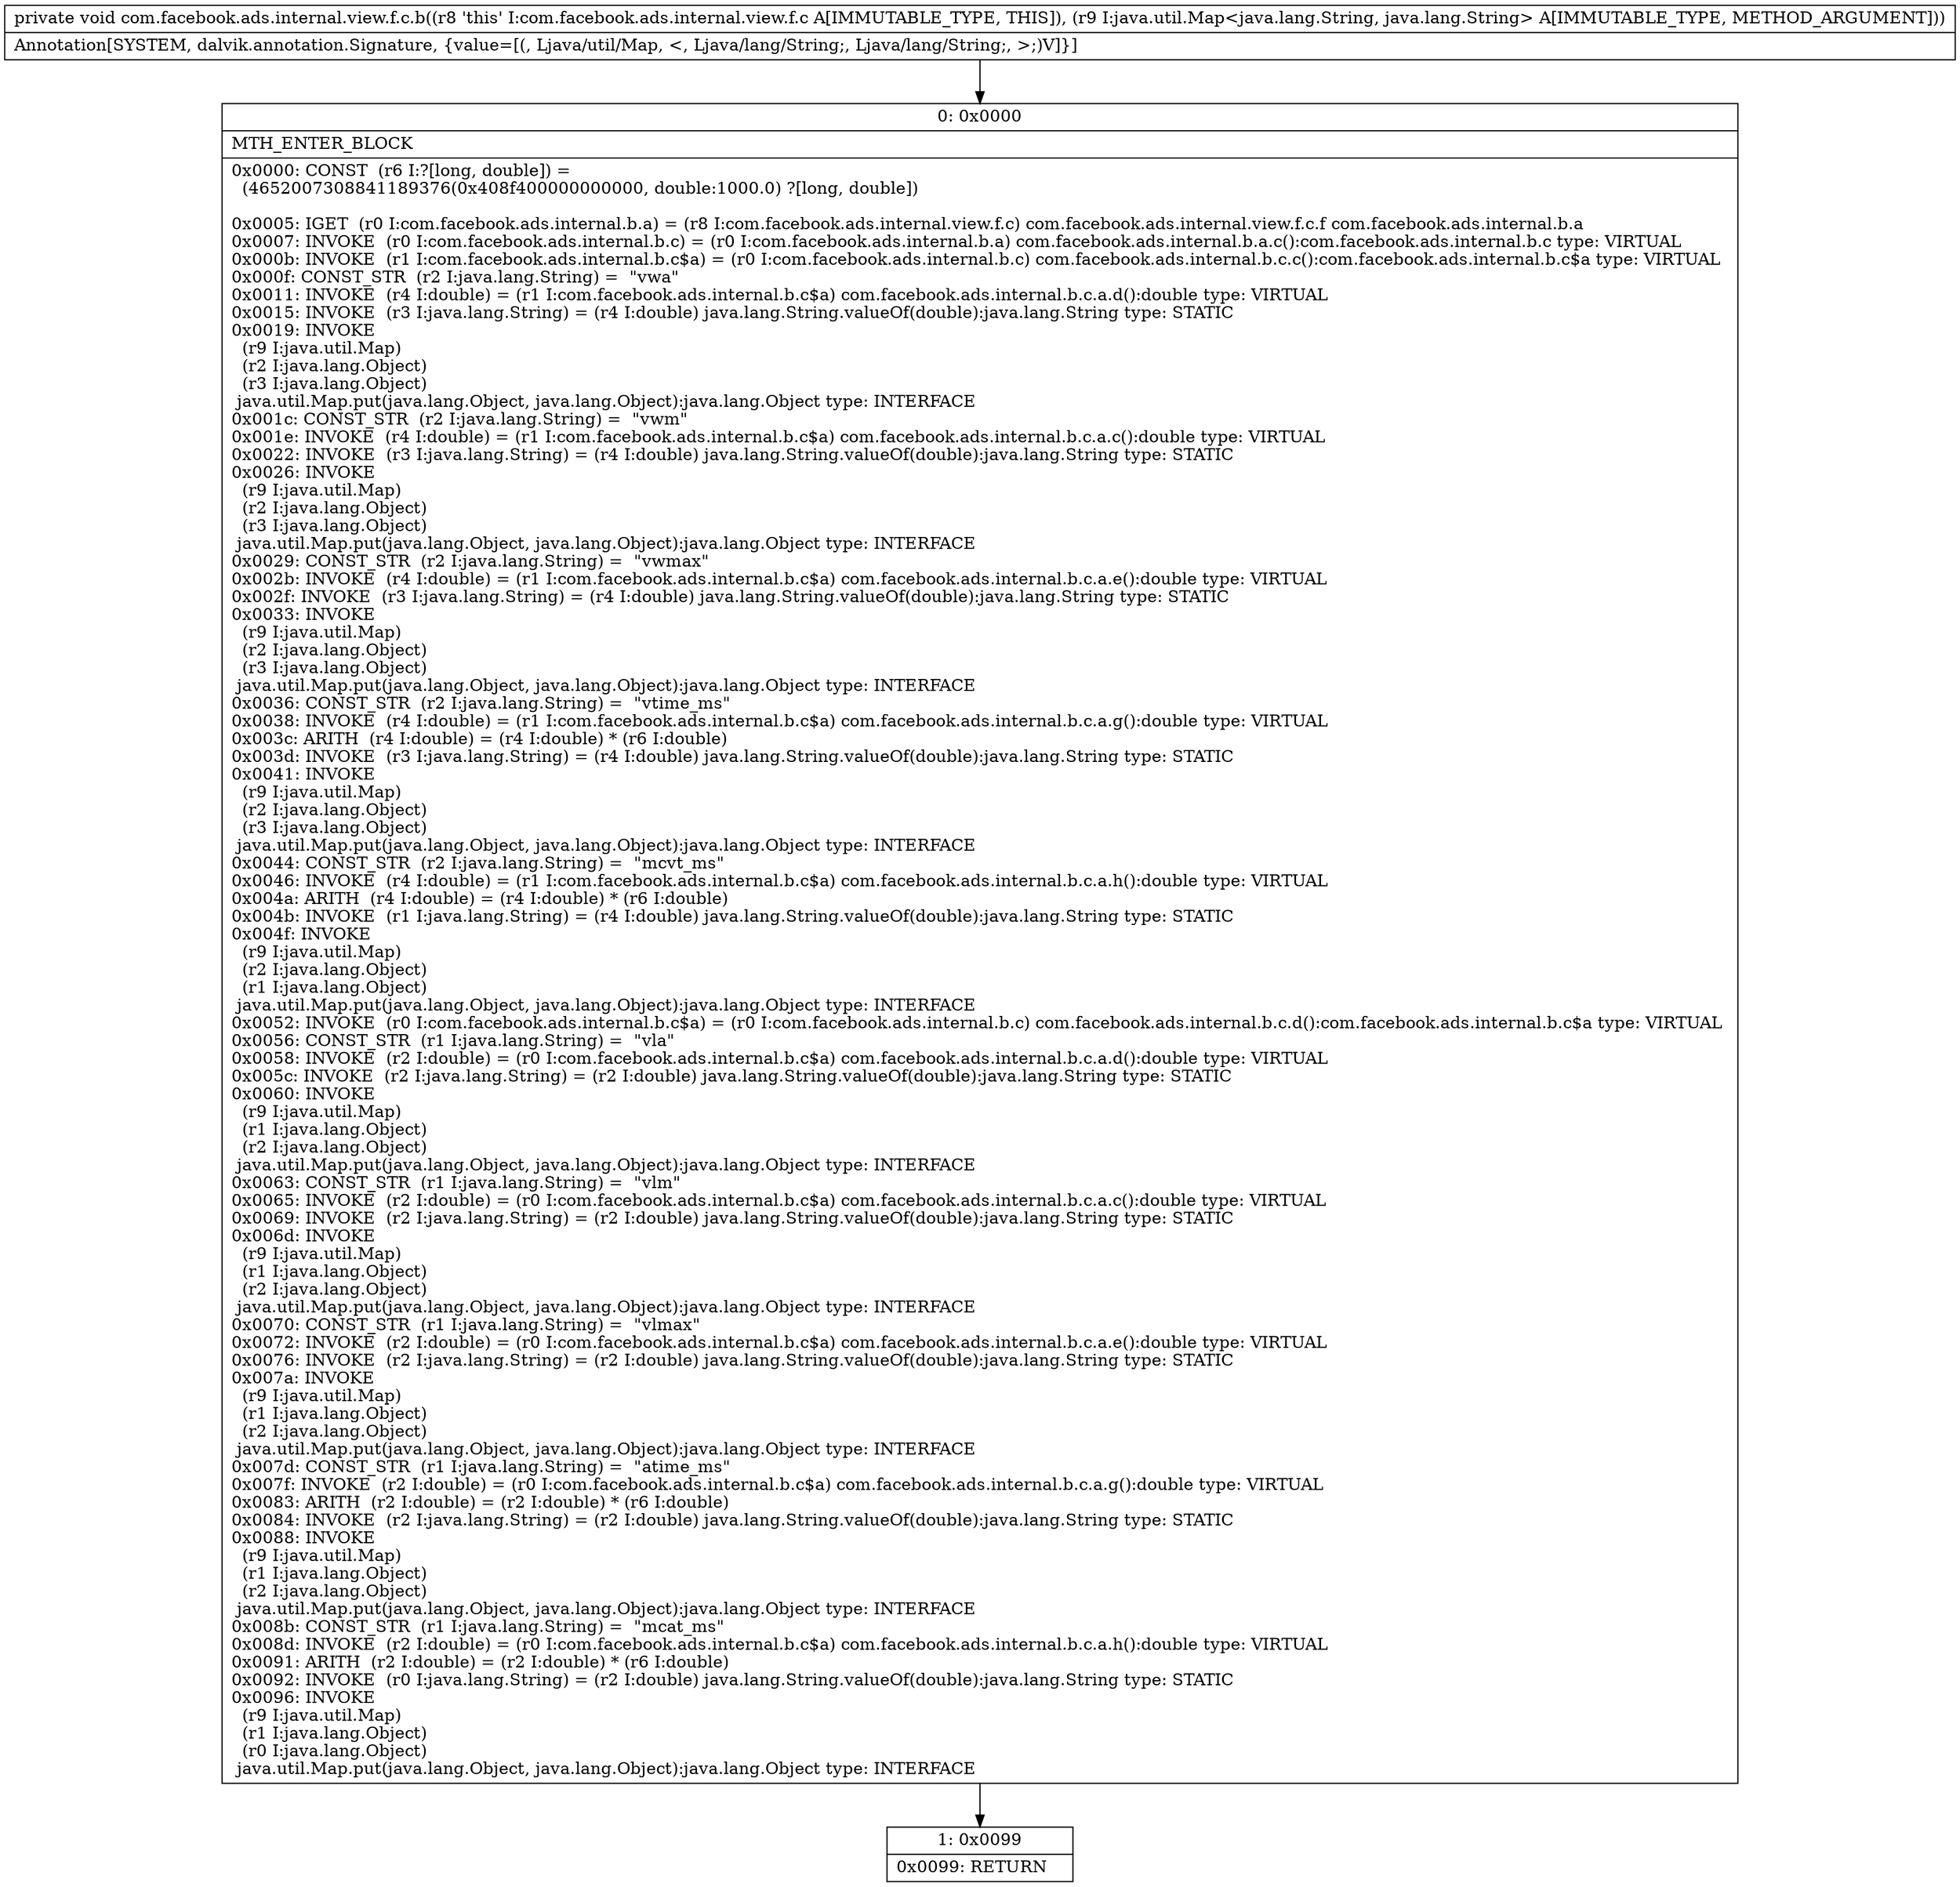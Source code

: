 digraph "CFG forcom.facebook.ads.internal.view.f.c.b(Ljava\/util\/Map;)V" {
Node_0 [shape=record,label="{0\:\ 0x0000|MTH_ENTER_BLOCK\l|0x0000: CONST  (r6 I:?[long, double]) = \l  (4652007308841189376(0x408f400000000000, double:1000.0) ?[long, double])\l \l0x0005: IGET  (r0 I:com.facebook.ads.internal.b.a) = (r8 I:com.facebook.ads.internal.view.f.c) com.facebook.ads.internal.view.f.c.f com.facebook.ads.internal.b.a \l0x0007: INVOKE  (r0 I:com.facebook.ads.internal.b.c) = (r0 I:com.facebook.ads.internal.b.a) com.facebook.ads.internal.b.a.c():com.facebook.ads.internal.b.c type: VIRTUAL \l0x000b: INVOKE  (r1 I:com.facebook.ads.internal.b.c$a) = (r0 I:com.facebook.ads.internal.b.c) com.facebook.ads.internal.b.c.c():com.facebook.ads.internal.b.c$a type: VIRTUAL \l0x000f: CONST_STR  (r2 I:java.lang.String) =  \"vwa\" \l0x0011: INVOKE  (r4 I:double) = (r1 I:com.facebook.ads.internal.b.c$a) com.facebook.ads.internal.b.c.a.d():double type: VIRTUAL \l0x0015: INVOKE  (r3 I:java.lang.String) = (r4 I:double) java.lang.String.valueOf(double):java.lang.String type: STATIC \l0x0019: INVOKE  \l  (r9 I:java.util.Map)\l  (r2 I:java.lang.Object)\l  (r3 I:java.lang.Object)\l java.util.Map.put(java.lang.Object, java.lang.Object):java.lang.Object type: INTERFACE \l0x001c: CONST_STR  (r2 I:java.lang.String) =  \"vwm\" \l0x001e: INVOKE  (r4 I:double) = (r1 I:com.facebook.ads.internal.b.c$a) com.facebook.ads.internal.b.c.a.c():double type: VIRTUAL \l0x0022: INVOKE  (r3 I:java.lang.String) = (r4 I:double) java.lang.String.valueOf(double):java.lang.String type: STATIC \l0x0026: INVOKE  \l  (r9 I:java.util.Map)\l  (r2 I:java.lang.Object)\l  (r3 I:java.lang.Object)\l java.util.Map.put(java.lang.Object, java.lang.Object):java.lang.Object type: INTERFACE \l0x0029: CONST_STR  (r2 I:java.lang.String) =  \"vwmax\" \l0x002b: INVOKE  (r4 I:double) = (r1 I:com.facebook.ads.internal.b.c$a) com.facebook.ads.internal.b.c.a.e():double type: VIRTUAL \l0x002f: INVOKE  (r3 I:java.lang.String) = (r4 I:double) java.lang.String.valueOf(double):java.lang.String type: STATIC \l0x0033: INVOKE  \l  (r9 I:java.util.Map)\l  (r2 I:java.lang.Object)\l  (r3 I:java.lang.Object)\l java.util.Map.put(java.lang.Object, java.lang.Object):java.lang.Object type: INTERFACE \l0x0036: CONST_STR  (r2 I:java.lang.String) =  \"vtime_ms\" \l0x0038: INVOKE  (r4 I:double) = (r1 I:com.facebook.ads.internal.b.c$a) com.facebook.ads.internal.b.c.a.g():double type: VIRTUAL \l0x003c: ARITH  (r4 I:double) = (r4 I:double) * (r6 I:double) \l0x003d: INVOKE  (r3 I:java.lang.String) = (r4 I:double) java.lang.String.valueOf(double):java.lang.String type: STATIC \l0x0041: INVOKE  \l  (r9 I:java.util.Map)\l  (r2 I:java.lang.Object)\l  (r3 I:java.lang.Object)\l java.util.Map.put(java.lang.Object, java.lang.Object):java.lang.Object type: INTERFACE \l0x0044: CONST_STR  (r2 I:java.lang.String) =  \"mcvt_ms\" \l0x0046: INVOKE  (r4 I:double) = (r1 I:com.facebook.ads.internal.b.c$a) com.facebook.ads.internal.b.c.a.h():double type: VIRTUAL \l0x004a: ARITH  (r4 I:double) = (r4 I:double) * (r6 I:double) \l0x004b: INVOKE  (r1 I:java.lang.String) = (r4 I:double) java.lang.String.valueOf(double):java.lang.String type: STATIC \l0x004f: INVOKE  \l  (r9 I:java.util.Map)\l  (r2 I:java.lang.Object)\l  (r1 I:java.lang.Object)\l java.util.Map.put(java.lang.Object, java.lang.Object):java.lang.Object type: INTERFACE \l0x0052: INVOKE  (r0 I:com.facebook.ads.internal.b.c$a) = (r0 I:com.facebook.ads.internal.b.c) com.facebook.ads.internal.b.c.d():com.facebook.ads.internal.b.c$a type: VIRTUAL \l0x0056: CONST_STR  (r1 I:java.lang.String) =  \"vla\" \l0x0058: INVOKE  (r2 I:double) = (r0 I:com.facebook.ads.internal.b.c$a) com.facebook.ads.internal.b.c.a.d():double type: VIRTUAL \l0x005c: INVOKE  (r2 I:java.lang.String) = (r2 I:double) java.lang.String.valueOf(double):java.lang.String type: STATIC \l0x0060: INVOKE  \l  (r9 I:java.util.Map)\l  (r1 I:java.lang.Object)\l  (r2 I:java.lang.Object)\l java.util.Map.put(java.lang.Object, java.lang.Object):java.lang.Object type: INTERFACE \l0x0063: CONST_STR  (r1 I:java.lang.String) =  \"vlm\" \l0x0065: INVOKE  (r2 I:double) = (r0 I:com.facebook.ads.internal.b.c$a) com.facebook.ads.internal.b.c.a.c():double type: VIRTUAL \l0x0069: INVOKE  (r2 I:java.lang.String) = (r2 I:double) java.lang.String.valueOf(double):java.lang.String type: STATIC \l0x006d: INVOKE  \l  (r9 I:java.util.Map)\l  (r1 I:java.lang.Object)\l  (r2 I:java.lang.Object)\l java.util.Map.put(java.lang.Object, java.lang.Object):java.lang.Object type: INTERFACE \l0x0070: CONST_STR  (r1 I:java.lang.String) =  \"vlmax\" \l0x0072: INVOKE  (r2 I:double) = (r0 I:com.facebook.ads.internal.b.c$a) com.facebook.ads.internal.b.c.a.e():double type: VIRTUAL \l0x0076: INVOKE  (r2 I:java.lang.String) = (r2 I:double) java.lang.String.valueOf(double):java.lang.String type: STATIC \l0x007a: INVOKE  \l  (r9 I:java.util.Map)\l  (r1 I:java.lang.Object)\l  (r2 I:java.lang.Object)\l java.util.Map.put(java.lang.Object, java.lang.Object):java.lang.Object type: INTERFACE \l0x007d: CONST_STR  (r1 I:java.lang.String) =  \"atime_ms\" \l0x007f: INVOKE  (r2 I:double) = (r0 I:com.facebook.ads.internal.b.c$a) com.facebook.ads.internal.b.c.a.g():double type: VIRTUAL \l0x0083: ARITH  (r2 I:double) = (r2 I:double) * (r6 I:double) \l0x0084: INVOKE  (r2 I:java.lang.String) = (r2 I:double) java.lang.String.valueOf(double):java.lang.String type: STATIC \l0x0088: INVOKE  \l  (r9 I:java.util.Map)\l  (r1 I:java.lang.Object)\l  (r2 I:java.lang.Object)\l java.util.Map.put(java.lang.Object, java.lang.Object):java.lang.Object type: INTERFACE \l0x008b: CONST_STR  (r1 I:java.lang.String) =  \"mcat_ms\" \l0x008d: INVOKE  (r2 I:double) = (r0 I:com.facebook.ads.internal.b.c$a) com.facebook.ads.internal.b.c.a.h():double type: VIRTUAL \l0x0091: ARITH  (r2 I:double) = (r2 I:double) * (r6 I:double) \l0x0092: INVOKE  (r0 I:java.lang.String) = (r2 I:double) java.lang.String.valueOf(double):java.lang.String type: STATIC \l0x0096: INVOKE  \l  (r9 I:java.util.Map)\l  (r1 I:java.lang.Object)\l  (r0 I:java.lang.Object)\l java.util.Map.put(java.lang.Object, java.lang.Object):java.lang.Object type: INTERFACE \l}"];
Node_1 [shape=record,label="{1\:\ 0x0099|0x0099: RETURN   \l}"];
MethodNode[shape=record,label="{private void com.facebook.ads.internal.view.f.c.b((r8 'this' I:com.facebook.ads.internal.view.f.c A[IMMUTABLE_TYPE, THIS]), (r9 I:java.util.Map\<java.lang.String, java.lang.String\> A[IMMUTABLE_TYPE, METHOD_ARGUMENT]))  | Annotation[SYSTEM, dalvik.annotation.Signature, \{value=[(, Ljava\/util\/Map, \<, Ljava\/lang\/String;, Ljava\/lang\/String;, \>;)V]\}]\l}"];
MethodNode -> Node_0;
Node_0 -> Node_1;
}

